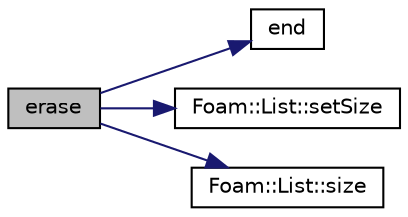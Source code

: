 digraph "erase"
{
  bgcolor="transparent";
  edge [fontname="Helvetica",fontsize="10",labelfontname="Helvetica",labelfontsize="10"];
  node [fontname="Helvetica",fontsize="10",shape=record];
  rankdir="LR";
  Node279 [label="erase",height=0.2,width=0.4,color="black", fillcolor="grey75", style="filled", fontcolor="black"];
  Node279 -> Node280 [color="midnightblue",fontsize="10",style="solid",fontname="Helvetica"];
  Node280 [label="end",height=0.2,width=0.4,color="black",URL="$a26881.html#abc870e1050852bb792e4782bd067893c",tooltip="Iterator set to beyond the end of the StaticHashTable. "];
  Node279 -> Node281 [color="midnightblue",fontsize="10",style="solid",fontname="Helvetica"];
  Node281 [label="Foam::List::setSize",height=0.2,width=0.4,color="black",URL="$a26833.html#aedb985ffeaf1bdbfeccc2a8730405703",tooltip="Reset size of List. "];
  Node279 -> Node282 [color="midnightblue",fontsize="10",style="solid",fontname="Helvetica"];
  Node282 [label="Foam::List::size",height=0.2,width=0.4,color="black",URL="$a26833.html#a8a5f6fa29bd4b500caf186f60245b384",tooltip="Override size to be inconsistent with allocated storage. "];
}
